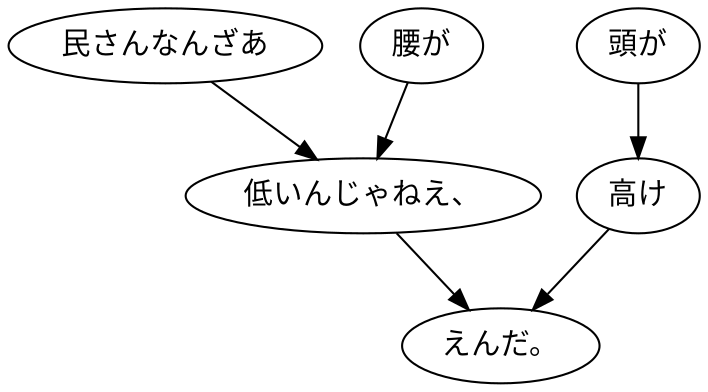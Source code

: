 digraph graph4388 {
	node0 [label="民さんなんざあ"];
	node1 [label="腰が"];
	node2 [label="低いんじゃねえ、"];
	node3 [label="頭が"];
	node4 [label="高け"];
	node5 [label="えんだ。"];
	node0 -> node2;
	node1 -> node2;
	node2 -> node5;
	node3 -> node4;
	node4 -> node5;
}
